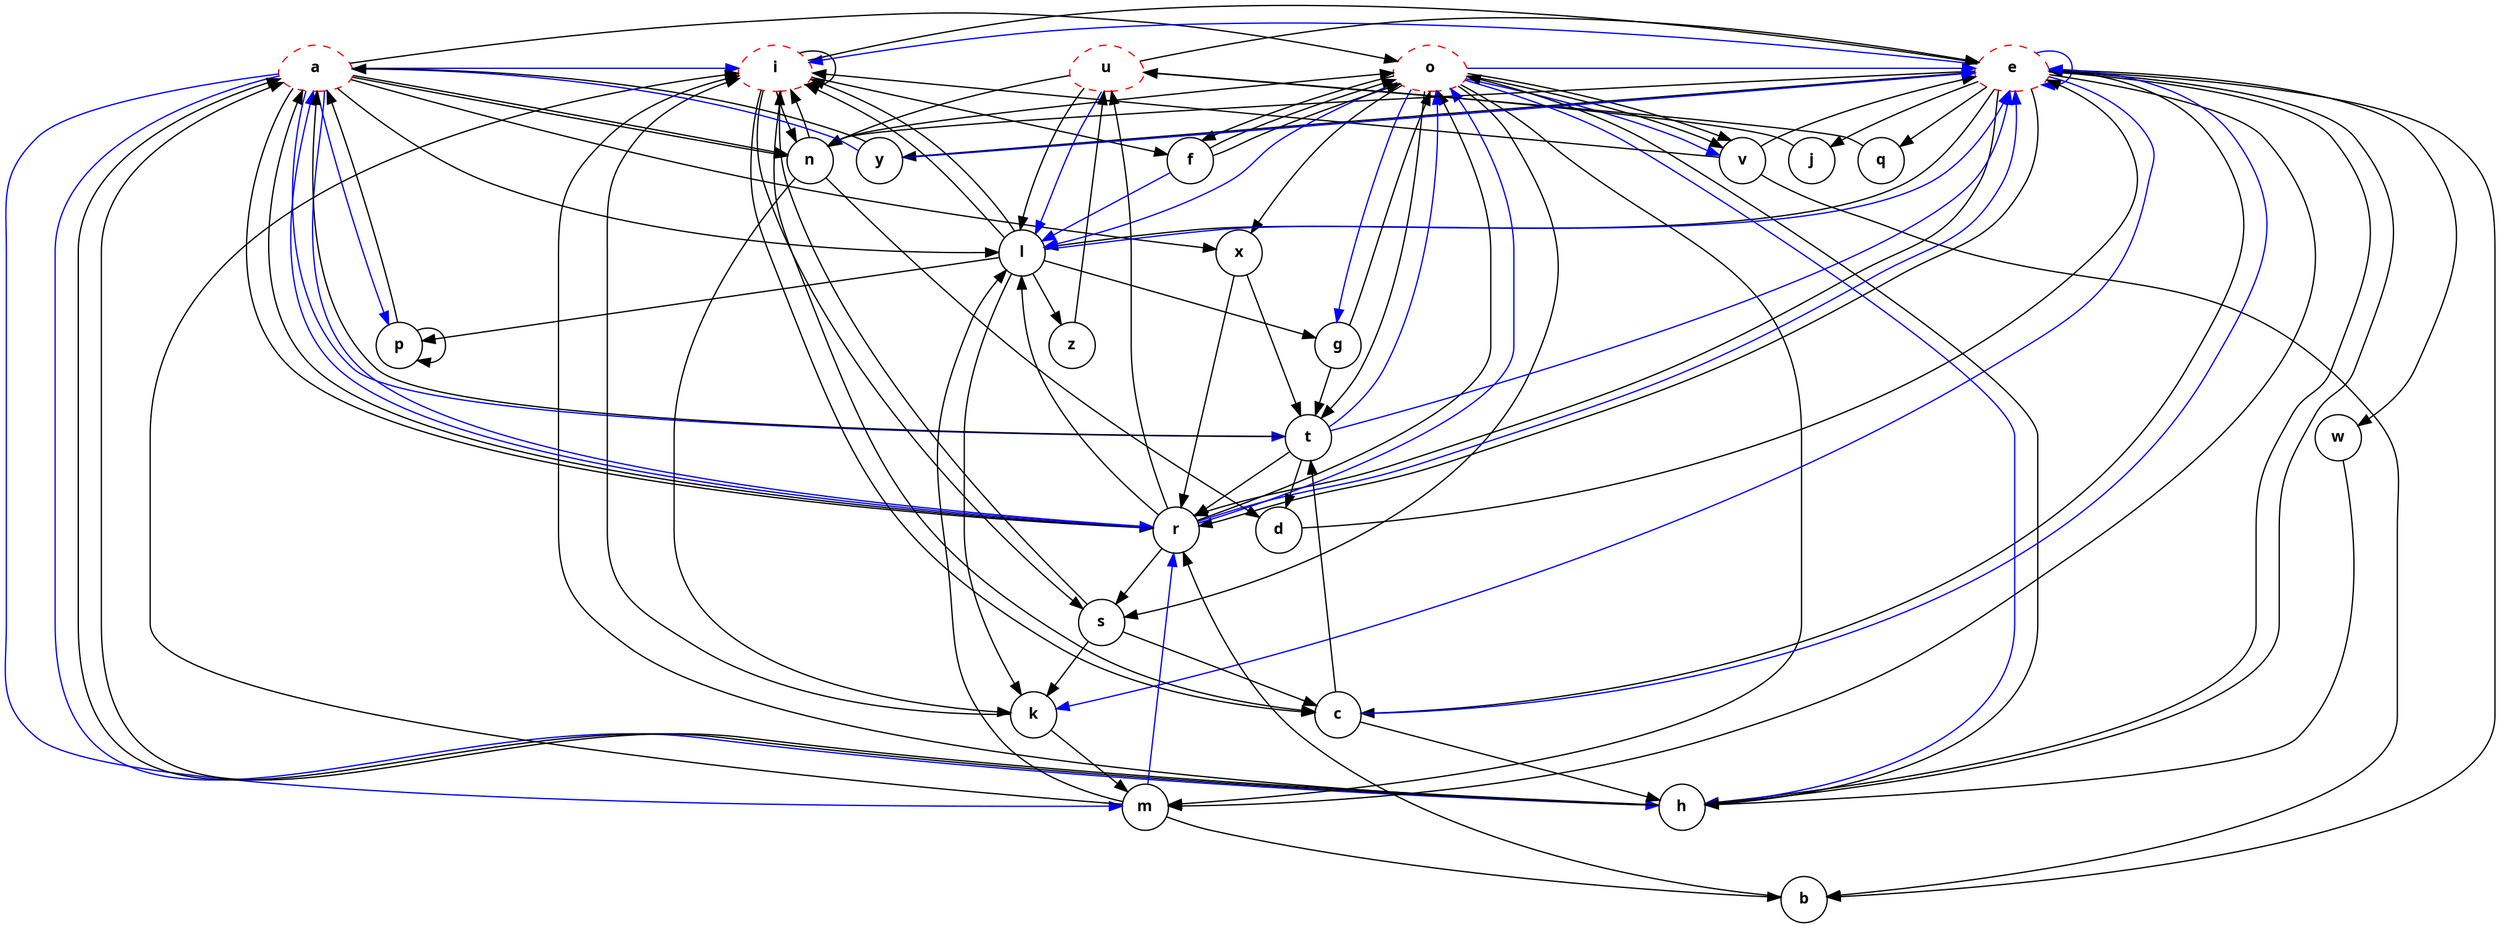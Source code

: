 // this dot is engerated by D:\ericosur-google\graphviz\gen\letter-graph.pl
digraph g {

	node [fontsize = 12 shape = circle fontname = "Lucida Console Bold"];
	edge [labelfontsize="10" fontsize="8"];

	a [shape = egg style = dashed color = red label = "a"];
	e [shape = egg style = dashed color = red label = "e"];
	i [shape = egg style = dashed color = red label = "i"];
	o [shape = egg style = dashed color = red label = "o"];
	u [shape = egg style = dashed color = red label = "u"];

	{ rank = same; a; e; i; o; u; }

	a -> h [color = blue]
	h -> a->l->p;
	o -> v [color = blue]
	v -> b->r->a;
	e -> i [color = blue]
	i -> c->h->a->r->l;
	a -> t [color = blue]
	t -> d->e->l;
	o -> h [color = blue]
	h -> e->c;
	t -> o [color = blue]
	o -> f->o->x->t->r;
	f -> l [color = blue]
	l -> g->o;
	l -> e [color = blue]
	e -> h->o->t;
	a -> i [color = blue]
	i -> i->n->d;
	t -> e [color = blue]
	e -> j->u->l->i;
	o -> l [color = blue]
	l -> k->i;
	a -> m [color = blue]
	m -> l->i;
	e -> k [color = blue]
	k -> m->i;
	r -> e [color = blue]
	e -> n->o->v->e->m->b;
	r -> a [color = blue]
	a -> o->s->c;
	a -> p [color = blue]
	p -> p->a;
	c -> e [color = blue]
	e -> q->u->e->b;
	o -> e [color = blue]
	e -> r->o->m;
	a -> r [color = blue]
	r -> s->i->e->r;
	o -> g [color = blue]
	g -> t->a->n;
	m -> r [color = blue]
	r -> u->n->i->f->o;
	r -> o [color = blue]
	o -> v->i->c->t;
	y -> e [color = blue]
	e -> w->h->i->s->k;
	y -> a [color = blue]
	a -> x->r;
	e -> e [color = blue]
	e -> y->a->n->k;
	u -> l [color = blue]
	l -> z->u;
}
